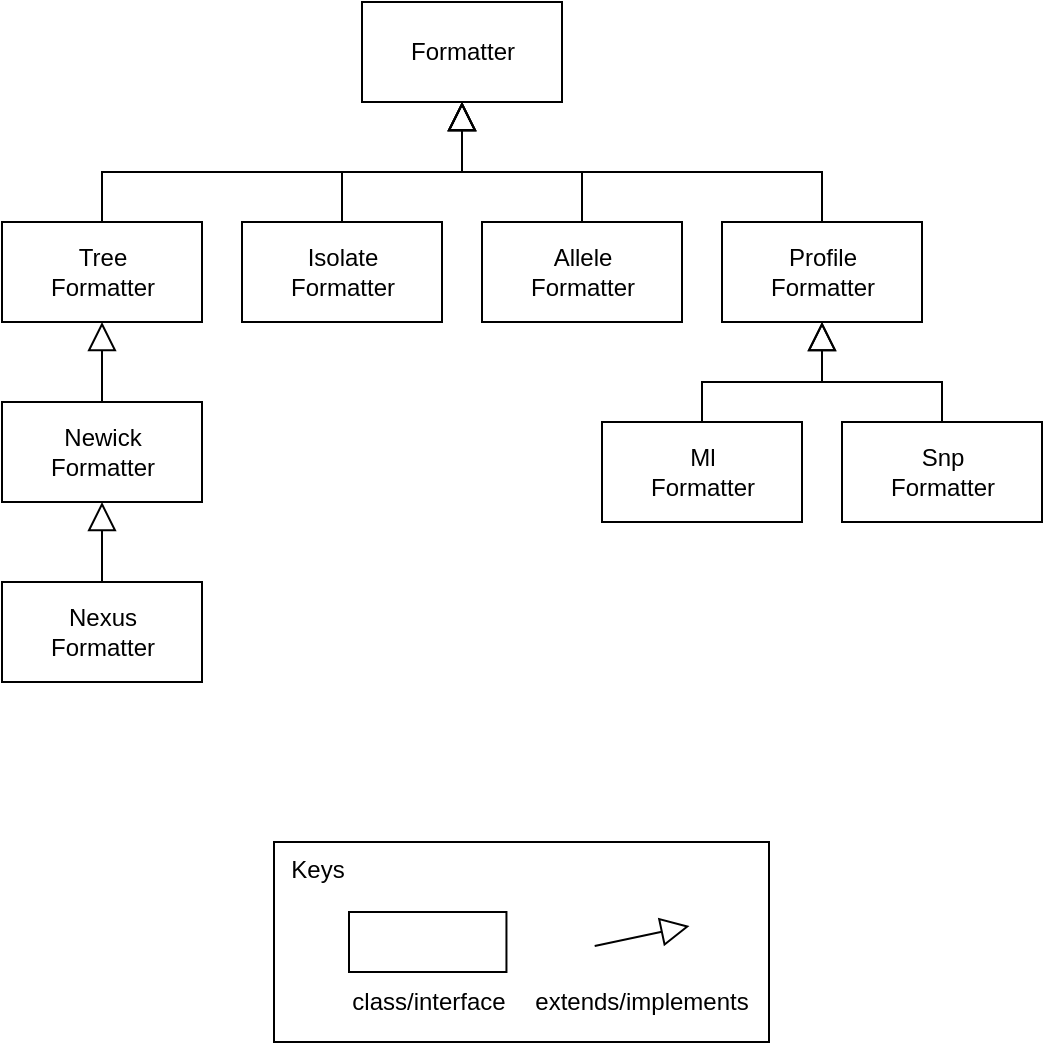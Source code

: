 <mxfile version="13.6.9" type="device"><diagram id="PBxXlzy1kGyaMRA1rb6f" name="Page-1"><mxGraphModel dx="1422" dy="846" grid="1" gridSize="10" guides="1" tooltips="1" connect="1" arrows="1" fold="1" page="1" pageScale="1" pageWidth="850" pageHeight="1100" math="0" shadow="0"><root><mxCell id="0"/><mxCell id="1" parent="0"/><mxCell id="Oq_0_ZCm7J7whtB4AOgY-1" value="Formatter" style="html=1;" parent="1" vertex="1"><mxGeometry x="345" y="310" width="100" height="50" as="geometry"/></mxCell><mxCell id="Oq_0_ZCm7J7whtB4AOgY-2" style="edgeStyle=orthogonalEdgeStyle;rounded=0;orthogonalLoop=1;jettySize=auto;html=1;exitX=0.5;exitY=0;exitDx=0;exitDy=0;entryX=0.5;entryY=1;entryDx=0;entryDy=0;endArrow=block;endFill=0;endSize=12;" parent="1" source="Oq_0_ZCm7J7whtB4AOgY-3" target="Oq_0_ZCm7J7whtB4AOgY-1" edge="1"><mxGeometry relative="1" as="geometry"/></mxCell><mxCell id="Oq_0_ZCm7J7whtB4AOgY-3" value="Tree&lt;br&gt;Formatter" style="html=1;" parent="1" vertex="1"><mxGeometry x="165" y="420" width="100" height="50" as="geometry"/></mxCell><mxCell id="Oq_0_ZCm7J7whtB4AOgY-8" style="edgeStyle=orthogonalEdgeStyle;rounded=0;orthogonalLoop=1;jettySize=auto;html=1;exitX=0.5;exitY=0;exitDx=0;exitDy=0;entryX=0.5;entryY=1;entryDx=0;entryDy=0;endArrow=block;endFill=0;endSize=12;" parent="1" source="Oq_0_ZCm7J7whtB4AOgY-9" target="Oq_0_ZCm7J7whtB4AOgY-1" edge="1"><mxGeometry relative="1" as="geometry"/></mxCell><mxCell id="Oq_0_ZCm7J7whtB4AOgY-9" value="Profile&lt;br&gt;Formatter" style="html=1;" parent="1" vertex="1"><mxGeometry x="525" y="420" width="100" height="50" as="geometry"/></mxCell><mxCell id="Oq_0_ZCm7J7whtB4AOgY-34" style="edgeStyle=orthogonalEdgeStyle;rounded=0;orthogonalLoop=1;jettySize=auto;html=1;exitX=0.5;exitY=0;exitDx=0;exitDy=0;entryX=0.5;entryY=1;entryDx=0;entryDy=0;endArrow=block;endFill=0;endSize=12;" parent="1" source="Oq_0_ZCm7J7whtB4AOgY-32" target="Oq_0_ZCm7J7whtB4AOgY-1" edge="1"><mxGeometry relative="1" as="geometry"/></mxCell><mxCell id="Oq_0_ZCm7J7whtB4AOgY-32" value="Isolate&lt;br&gt;Formatter" style="html=1;" parent="1" vertex="1"><mxGeometry x="285" y="420" width="100" height="50" as="geometry"/></mxCell><mxCell id="Oq_0_ZCm7J7whtB4AOgY-35" style="edgeStyle=orthogonalEdgeStyle;rounded=0;orthogonalLoop=1;jettySize=auto;html=1;exitX=0.5;exitY=0;exitDx=0;exitDy=0;entryX=0.5;entryY=1;entryDx=0;entryDy=0;endArrow=block;endFill=0;endSize=12;" parent="1" source="Oq_0_ZCm7J7whtB4AOgY-33" target="Oq_0_ZCm7J7whtB4AOgY-1" edge="1"><mxGeometry relative="1" as="geometry"/></mxCell><mxCell id="Oq_0_ZCm7J7whtB4AOgY-33" value="Allele&lt;br&gt;Formatter" style="html=1;" parent="1" vertex="1"><mxGeometry x="405" y="420" width="100" height="50" as="geometry"/></mxCell><mxCell id="Oq_0_ZCm7J7whtB4AOgY-39" style="edgeStyle=orthogonalEdgeStyle;rounded=0;orthogonalLoop=1;jettySize=auto;html=1;exitX=0.5;exitY=0;exitDx=0;exitDy=0;entryX=0.5;entryY=1;entryDx=0;entryDy=0;endArrow=block;endFill=0;endSize=12;" parent="1" source="Oq_0_ZCm7J7whtB4AOgY-36" target="Oq_0_ZCm7J7whtB4AOgY-3" edge="1"><mxGeometry relative="1" as="geometry"/></mxCell><mxCell id="Oq_0_ZCm7J7whtB4AOgY-36" value="Newick&lt;br&gt;Formatter" style="html=1;" parent="1" vertex="1"><mxGeometry x="165" y="510" width="100" height="50" as="geometry"/></mxCell><mxCell id="Oq_0_ZCm7J7whtB4AOgY-40" style="edgeStyle=orthogonalEdgeStyle;rounded=0;orthogonalLoop=1;jettySize=auto;html=1;exitX=0.5;exitY=0;exitDx=0;exitDy=0;entryX=0.5;entryY=1;entryDx=0;entryDy=0;endArrow=block;endFill=0;endSize=12;" parent="1" source="Oq_0_ZCm7J7whtB4AOgY-37" target="Oq_0_ZCm7J7whtB4AOgY-36" edge="1"><mxGeometry relative="1" as="geometry"/></mxCell><mxCell id="Oq_0_ZCm7J7whtB4AOgY-37" value="Nexus&lt;br&gt;Formatter" style="html=1;" parent="1" vertex="1"><mxGeometry x="165" y="600" width="100" height="50" as="geometry"/></mxCell><mxCell id="Oq_0_ZCm7J7whtB4AOgY-43" style="edgeStyle=orthogonalEdgeStyle;rounded=0;orthogonalLoop=1;jettySize=auto;html=1;exitX=0.5;exitY=0;exitDx=0;exitDy=0;entryX=0.5;entryY=1;entryDx=0;entryDy=0;endArrow=block;endFill=0;endSize=12;" parent="1" source="Oq_0_ZCm7J7whtB4AOgY-41" target="Oq_0_ZCm7J7whtB4AOgY-9" edge="1"><mxGeometry relative="1" as="geometry"/></mxCell><mxCell id="Oq_0_ZCm7J7whtB4AOgY-41" value="Ml&lt;br&gt;Formatter" style="html=1;" parent="1" vertex="1"><mxGeometry x="465" y="520" width="100" height="50" as="geometry"/></mxCell><mxCell id="Oq_0_ZCm7J7whtB4AOgY-44" style="edgeStyle=orthogonalEdgeStyle;rounded=0;orthogonalLoop=1;jettySize=auto;html=1;exitX=0.5;exitY=0;exitDx=0;exitDy=0;entryX=0.5;entryY=1;entryDx=0;entryDy=0;endArrow=block;endFill=0;endSize=12;" parent="1" source="Oq_0_ZCm7J7whtB4AOgY-42" target="Oq_0_ZCm7J7whtB4AOgY-9" edge="1"><mxGeometry relative="1" as="geometry"/></mxCell><mxCell id="Oq_0_ZCm7J7whtB4AOgY-42" value="Snp&lt;br&gt;Formatter" style="html=1;" parent="1" vertex="1"><mxGeometry x="585" y="520" width="100" height="50" as="geometry"/></mxCell><mxCell id="HOdBDh6gq8FHCtlvLmQp-1" value="" style="group" vertex="1" connectable="0" parent="1"><mxGeometry x="301" y="730" width="247.5" height="100" as="geometry"/></mxCell><mxCell id="HOdBDh6gq8FHCtlvLmQp-2" value="&amp;nbsp; Keys" style="rounded=0;whiteSpace=wrap;html=1;align=left;verticalAlign=top;" vertex="1" parent="HOdBDh6gq8FHCtlvLmQp-1"><mxGeometry width="247.5" height="100" as="geometry"/></mxCell><mxCell id="HOdBDh6gq8FHCtlvLmQp-3" value="" style="endArrow=block;html=1;exitX=1;exitY=0.5;exitDx=0;exitDy=0;startArrow=none;startFill=0;endFill=0;endSize=12;" edge="1" parent="HOdBDh6gq8FHCtlvLmQp-1"><mxGeometry width="50" height="50" relative="1" as="geometry"><mxPoint x="160.348" y="52" as="sourcePoint"/><mxPoint x="207.742" y="42" as="targetPoint"/></mxGeometry></mxCell><mxCell id="HOdBDh6gq8FHCtlvLmQp-4" value="extends/implements" style="text;html=1;strokeColor=none;fillColor=none;align=center;verticalAlign=middle;whiteSpace=wrap;rounded=0;" vertex="1" parent="HOdBDh6gq8FHCtlvLmQp-1"><mxGeometry x="139.021" y="70" width="89.521" height="20" as="geometry"/></mxCell><mxCell id="HOdBDh6gq8FHCtlvLmQp-5" value="class/interface" style="text;html=1;strokeColor=none;fillColor=none;align=center;verticalAlign=middle;whiteSpace=wrap;rounded=0;" vertex="1" parent="HOdBDh6gq8FHCtlvLmQp-1"><mxGeometry x="45.526" y="70" width="62.665" height="20" as="geometry"/></mxCell><mxCell id="HOdBDh6gq8FHCtlvLmQp-6" value="" style="rounded=0;whiteSpace=wrap;html=1;" vertex="1" parent="HOdBDh6gq8FHCtlvLmQp-1"><mxGeometry x="37.501" y="35" width="78.726" height="30" as="geometry"/></mxCell></root></mxGraphModel></diagram></mxfile>